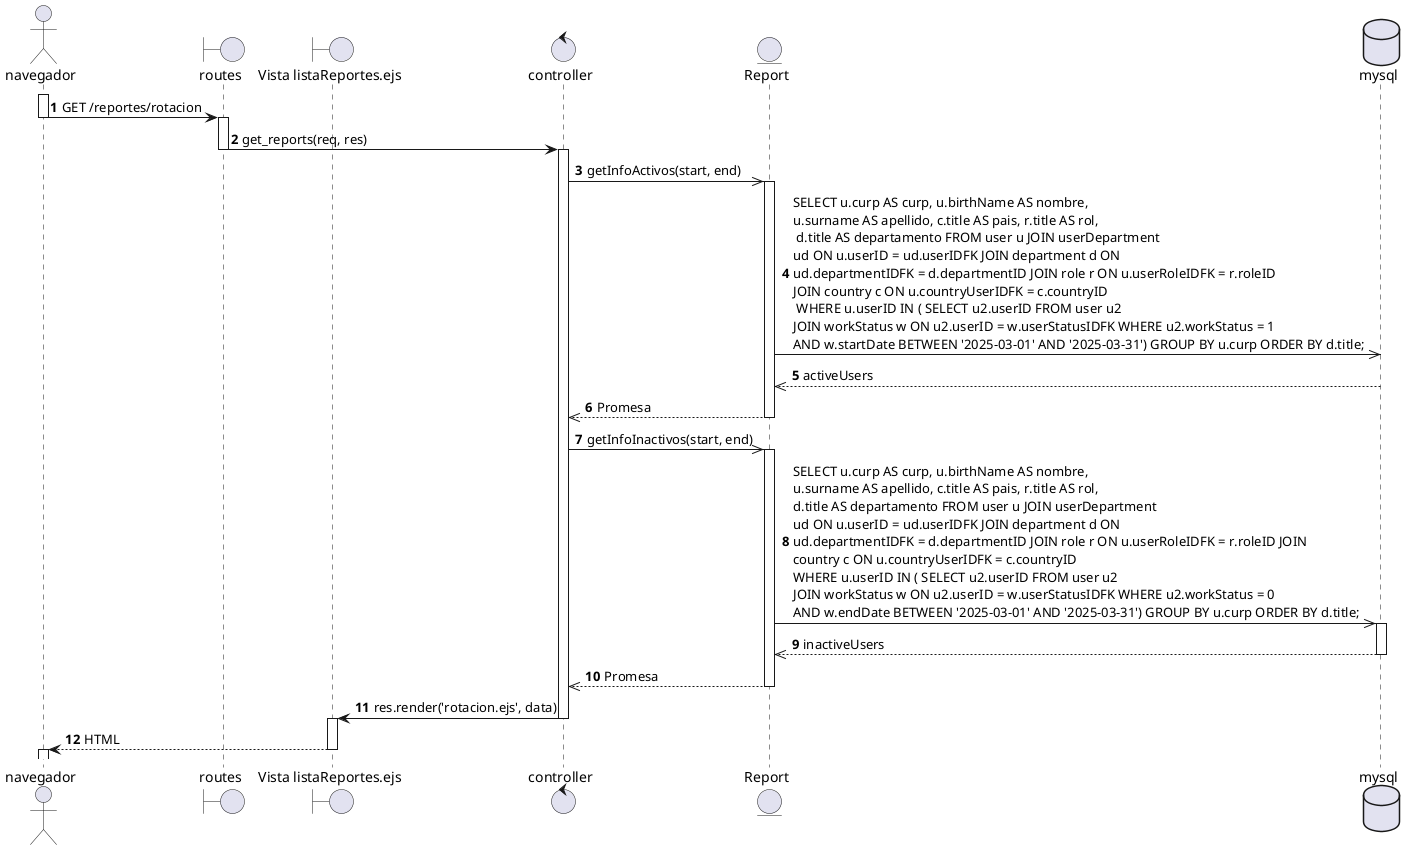 @startuml

actor navegador
boundary routes
boundary "Vista listaReportes.ejs" as list
control controller
entity Report
database mysql


autonumber
activate navegador
navegador -> routes: GET /reportes/rotacion
deactivate navegador
activate routes
routes -> controller: get_reports(req, res)
deactivate routes

activate controller
controller ->> Report: getInfoActivos(start, end)
activate Report
Report ->> mysql: SELECT u.curp AS curp, u.birthName AS nombre, \nu.surname AS apellido, c.title AS pais, r.title AS rol,\n d.title AS departamento FROM user u JOIN userDepartment \nud ON u.userID = ud.userIDFK JOIN department d ON \nud.departmentIDFK = d.departmentID JOIN role r ON u.userRoleIDFK = r.roleID \nJOIN country c ON u.countryUserIDFK = c.countryID\n WHERE u.userID IN ( SELECT u2.userID FROM user u2 \nJOIN workStatus w ON u2.userID = w.userStatusIDFK WHERE u2.workStatus = 1 \nAND w.startDate BETWEEN '2025-03-01' AND '2025-03-31') GROUP BY u.curp ORDER BY d.title;
mysql -->> Report: activeUsers
deactivate mysql
Report -->> controller: Promesa
deactivate Report

controller ->> Report: getInfoInactivos(start, end)
activate Report
Report ->> mysql: SELECT u.curp AS curp, u.birthName AS nombre, \nu.surname AS apellido, c.title AS pais, r.title AS rol, \nd.title AS departamento FROM user u JOIN userDepartment \nud ON u.userID = ud.userIDFK JOIN department d ON \nud.departmentIDFK = d.departmentID JOIN role r ON u.userRoleIDFK = r.roleID JOIN \ncountry c ON u.countryUserIDFK = c.countryID \nWHERE u.userID IN ( SELECT u2.userID FROM user u2 \nJOIN workStatus w ON u2.userID = w.userStatusIDFK WHERE u2.workStatus = 0 \nAND w.endDate BETWEEN '2025-03-01' AND '2025-03-31') GROUP BY u.curp ORDER BY d.title;
activate mysql
mysql -->> Report: inactiveUsers
deactivate mysql
Report -->> controller: Promesa
deactivate Report


controller -> list: res.render('rotacion.ejs', data)
deactivate controller
activate list
list --> navegador: HTML
deactivate list
activate navegador

@enduml
